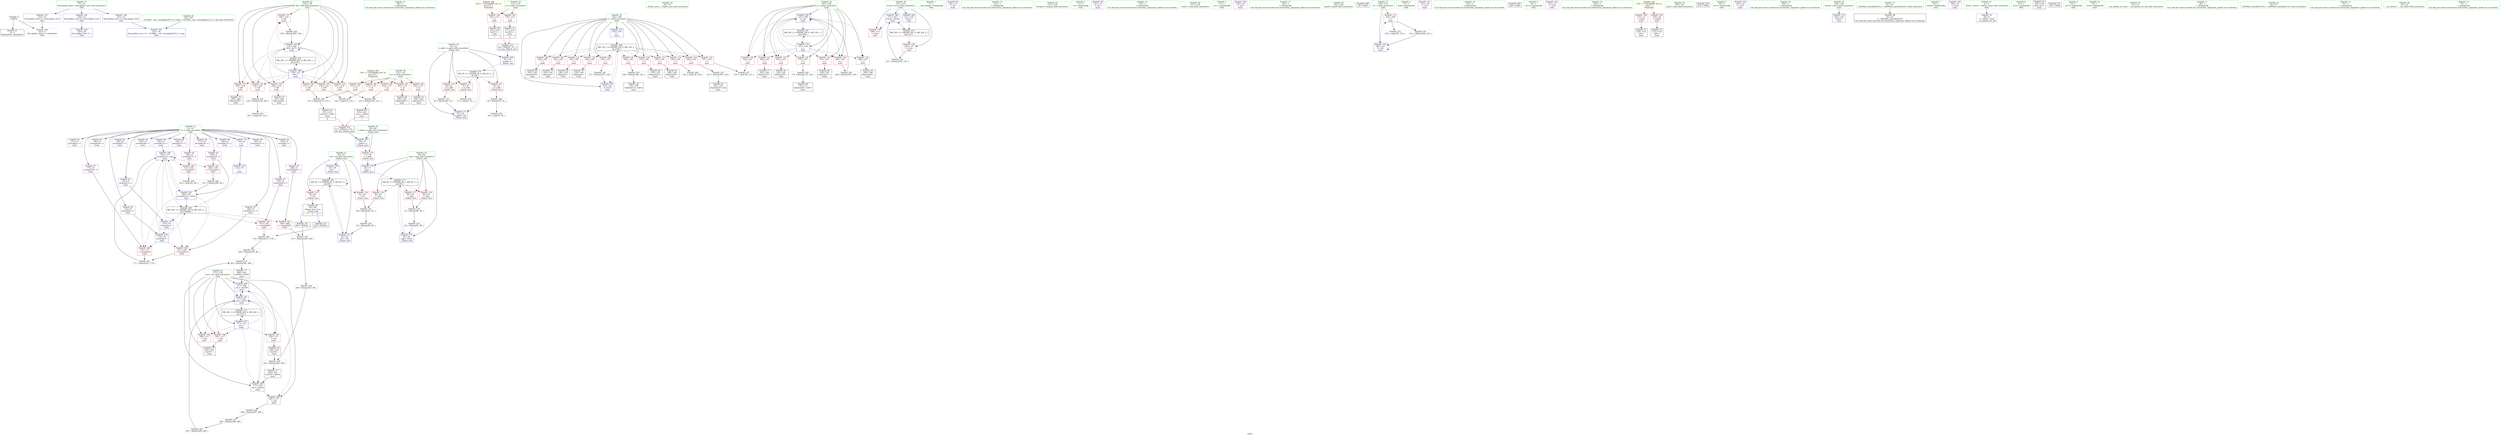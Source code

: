 digraph "SVFG" {
	label="SVFG";

	Node0x55a89f1315a0 [shape=record,color=grey,label="{NodeID: 0\nNullPtr}"];
	Node0x55a89f1315a0 -> Node0x55a89f133330[style=solid];
	Node0x55a89f1315a0 -> Node0x55a89f13b570[style=solid];
	Node0x55a89f13c100 [shape=record,color=blue,label="{NodeID: 180\n183\<--177\narrayidx23\<--add\nmain\n}"];
	Node0x55a89f13c100 -> Node0x55a89f13ae90[style=dashed];
	Node0x55a89f13c100 -> Node0x55a89f13af60[style=dashed];
	Node0x55a89f13c100 -> Node0x55a89f13b030[style=dashed];
	Node0x55a89f13c100 -> Node0x55a89f13b100[style=dashed];
	Node0x55a89f13c100 -> Node0x55a89f13c100[style=dashed];
	Node0x55a89f13c100 -> Node0x55a89f13c1d0[style=dashed];
	Node0x55a89f13c100 -> Node0x55a89f14ea30[style=dashed];
	Node0x55a89f133d10 [shape=record,color=purple,label="{NodeID: 97\n270\<--8\narrayidx60\<--C\nmain\n}"];
	Node0x55a89f133d10 -> Node0x55a89f13b2a0[style=solid];
	Node0x55a89f1317e0 [shape=record,color=green,label="{NodeID: 14\n86\<--1\n\<--dummyObj\nCan only get source location for instruction, argument, global var or function.}"];
	Node0x55a89f151730 [shape=record,color=black,label="{NodeID: 277\nMR_8V_3 = PHI(MR_8V_4, MR_8V_2, )\npts\{66 \}\n}"];
	Node0x55a89f151730 -> Node0x55a89f138c70[style=dashed];
	Node0x55a89f151730 -> Node0x55a89f138d40[style=dashed];
	Node0x55a89f151730 -> Node0x55a89f138e10[style=dashed];
	Node0x55a89f151730 -> Node0x55a89f13ba80[style=dashed];
	Node0x55a89f1338b0 [shape=record,color=red,label="{NodeID: 111\n74\<--61\n\<--n.addr\n_Z5pow_mxx\n}"];
	Node0x55a89f1338b0 -> Node0x55a89f138ad0[style=solid];
	Node0x55a89f1322a0 [shape=record,color=green,label="{NodeID: 28\n54\<--55\n_Z5pow_mxx\<--_Z5pow_mxx_field_insensitive\n}"];
	Node0x55a89f1393c0 [shape=record,color=red,label="{NodeID: 125\n168\<--105\n\<--i\nmain\n}"];
	Node0x55a89f1393c0 -> Node0x55a89f138350[style=solid];
	Node0x55a89f132e60 [shape=record,color=green,label="{NodeID: 42\n119\<--120\ni40\<--i40_field_insensitive\nmain\n}"];
	Node0x55a89f132e60 -> Node0x55a89f13a8e0[style=solid];
	Node0x55a89f132e60 -> Node0x55a89f13a9b0[style=solid];
	Node0x55a89f132e60 -> Node0x55a89f13aa80[style=solid];
	Node0x55a89f132e60 -> Node0x55a89f13ab50[style=solid];
	Node0x55a89f132e60 -> Node0x55a89f13ac20[style=solid];
	Node0x55a89f132e60 -> Node0x55a89f13acf0[style=solid];
	Node0x55a89f132e60 -> Node0x55a89f13adc0[style=solid];
	Node0x55a89f132e60 -> Node0x55a89f13c780[style=solid];
	Node0x55a89f132e60 -> Node0x55a89f136b80[style=solid];
	Node0x55a89f139f20 [shape=record,color=red,label="{NodeID: 139\n298\<--111\n\<--iCase\nmain\n}"];
	Node0x55a89f134b00 [shape=record,color=black,label="{NodeID: 56\n162\<--161\nidxprom10\<--sub\nmain\n}"];
	Node0x55a89f1409f0 [shape=record,color=grey,label="{NodeID: 236\n211 = Binary(210, 136, )\n}"];
	Node0x55a89f1409f0 -> Node0x55a89f13c370[style=solid];
	Node0x55a89f13aa80 [shape=record,color=red,label="{NodeID: 153\n246\<--119\n\<--i40\nmain\n}"];
	Node0x55a89f13aa80 -> Node0x55a89f1353f0[style=solid];
	Node0x55a89f135660 [shape=record,color=black,label="{NodeID: 70\n260\<--259\nconv54\<--\nmain\n}"];
	Node0x55a89f135660 -> Node0x55a89f140cf0[style=solid];
	Node0x55a89f138350 [shape=record,color=grey,label="{NodeID: 250\n169 = Binary(168, 136, )\n}"];
	Node0x55a89f138350 -> Node0x55a89f134ca0[style=solid];
	Node0x55a89f13b670 [shape=record,color=blue,label="{NodeID: 167\n59\<--57\na.addr\<--a\n_Z5pow_mxx\n}"];
	Node0x55a89f13b670 -> Node0x55a89f1337e0[style=dashed];
	Node0x55a89f1361c0 [shape=record,color=purple,label="{NodeID: 84\n163\<--8\narrayidx11\<--C\nmain\n}"];
	Node0x55a89f1299a0 [shape=record,color=green,label="{NodeID: 1\n7\<--1\n__dso_handle\<--dummyObj\nGlob }"];
	Node0x55a89f13c1d0 [shape=record,color=blue,label="{NodeID: 181\n199\<--201\narrayidx32\<--sub33\nmain\n}"];
	Node0x55a89f13c1d0 -> Node0x55a89f13ae90[style=dashed];
	Node0x55a89f13c1d0 -> Node0x55a89f13af60[style=dashed];
	Node0x55a89f13c1d0 -> Node0x55a89f13c100[style=dashed];
	Node0x55a89f13c1d0 -> Node0x55a89f14ea30[style=dashed];
	Node0x55a89f133de0 [shape=record,color=purple,label="{NodeID: 98\n124\<--11\n\<--.str\nmain\n}"];
	Node0x55a89f131870 [shape=record,color=green,label="{NodeID: 15\n122\<--1\n\<--dummyObj\nCan only get source location for instruction, argument, global var or function.}"];
	Node0x55a89f133980 [shape=record,color=red,label="{NodeID: 112\n78\<--61\n\<--n.addr\n_Z5pow_mxx\n}"];
	Node0x55a89f133980 -> Node0x55a89f1415f0[style=solid];
	Node0x55a89f1323a0 [shape=record,color=green,label="{NodeID: 29\n59\<--60\na.addr\<--a.addr_field_insensitive\n_Z5pow_mxx\n}"];
	Node0x55a89f1323a0 -> Node0x55a89f1337e0[style=solid];
	Node0x55a89f1323a0 -> Node0x55a89f13b670[style=solid];
	Node0x55a89f139490 [shape=record,color=red,label="{NodeID: 126\n178\<--105\n\<--i\nmain\n}"];
	Node0x55a89f139490 -> Node0x55a89f134e40[style=solid];
	Node0x55a89f132f30 [shape=record,color=green,label="{NodeID: 43\n127\<--128\nfreopen\<--freopen_field_insensitive\n}"];
	Node0x55a89f139ff0 [shape=record,color=red,label="{NodeID: 140\n254\<--113\n\<--n\nmain\n}"];
	Node0x55a89f139ff0 -> Node0x55a89f135590[style=solid];
	Node0x55a89f134bd0 [shape=record,color=black,label="{NodeID: 57\n165\<--164\nidxprom12\<--\nmain\n}"];
	Node0x55a89f140b70 [shape=record,color=grey,label="{NodeID: 237\n161 = Binary(160, 136, )\n}"];
	Node0x55a89f140b70 -> Node0x55a89f134b00[style=solid];
	Node0x55a89f13ab50 [shape=record,color=red,label="{NodeID: 154\n251\<--119\n\<--i40\nmain\n}"];
	Node0x55a89f13ab50 -> Node0x55a89f138050[style=solid];
	Node0x55a89f135730 [shape=record,color=black,label="{NodeID: 71\n262\<--261\nconv56\<--add55\nmain\n}"];
	Node0x55a89f135730 -> Node0x55a89f13c850[style=solid];
	Node0x55a89f1384d0 [shape=record,color=grey,label="{NodeID: 251\n177 = Binary(167, 176, )\n}"];
	Node0x55a89f1384d0 -> Node0x55a89f13c100[style=solid];
	Node0x55a89f13b740 [shape=record,color=blue,label="{NodeID: 168\n61\<--58\nn.addr\<--n\n_Z5pow_mxx\n}"];
	Node0x55a89f13b740 -> Node0x55a89f150d30[style=dashed];
	Node0x55a89f136290 [shape=record,color=purple,label="{NodeID: 85\n166\<--8\narrayidx13\<--C\nmain\n}"];
	Node0x55a89f136290 -> Node0x55a89f13ae90[style=solid];
	Node0x55a89f1150c0 [shape=record,color=green,label="{NodeID: 2\n11\<--1\n.str\<--dummyObj\nGlob }"];
	Node0x55a89f13c2a0 [shape=record,color=blue,label="{NodeID: 182\n107\<--206\nj\<--inc\nmain\n}"];
	Node0x55a89f13c2a0 -> Node0x55a89f1397d0[style=dashed];
	Node0x55a89f13c2a0 -> Node0x55a89f1398a0[style=dashed];
	Node0x55a89f13c2a0 -> Node0x55a89f139970[style=dashed];
	Node0x55a89f13c2a0 -> Node0x55a89f139a40[style=dashed];
	Node0x55a89f13c2a0 -> Node0x55a89f139b10[style=dashed];
	Node0x55a89f13c2a0 -> Node0x55a89f139be0[style=dashed];
	Node0x55a89f13c2a0 -> Node0x55a89f139cb0[style=dashed];
	Node0x55a89f13c2a0 -> Node0x55a89f13c2a0[style=dashed];
	Node0x55a89f13c2a0 -> Node0x55a89f14e530[style=dashed];
	Node0x55a89f133eb0 [shape=record,color=purple,label="{NodeID: 99\n125\<--13\n\<--.str.1\nmain\n}"];
	Node0x55a89f131900 [shape=record,color=green,label="{NodeID: 16\n136\<--1\n\<--dummyObj\nCan only get source location for instruction, argument, global var or function.}"];
	Node0x55a89f133a50 [shape=record,color=red,label="{NodeID: 113\n94\<--61\n\<--n.addr\n_Z5pow_mxx\n}"];
	Node0x55a89f133a50 -> Node0x55a89f140570[style=solid];
	Node0x55a89f132470 [shape=record,color=green,label="{NodeID: 30\n61\<--62\nn.addr\<--n.addr_field_insensitive\n_Z5pow_mxx\n}"];
	Node0x55a89f132470 -> Node0x55a89f1338b0[style=solid];
	Node0x55a89f132470 -> Node0x55a89f133980[style=solid];
	Node0x55a89f132470 -> Node0x55a89f133a50[style=solid];
	Node0x55a89f132470 -> Node0x55a89f13b740[style=solid];
	Node0x55a89f132470 -> Node0x55a89f13bb50[style=solid];
	Node0x55a89f139560 [shape=record,color=red,label="{NodeID: 127\n185\<--105\n\<--i\nmain\n}"];
	Node0x55a89f139560 -> Node0x55a89f134fe0[style=solid];
	Node0x55a89f133030 [shape=record,color=green,label="{NodeID: 44\n217\<--218\nscanf\<--scanf_field_insensitive\n}"];
	Node0x55a89f13a0c0 [shape=record,color=red,label="{NodeID: 141\n276\<--113\n\<--n\nmain\n}"];
	Node0x55a89f13a0c0 -> Node0x55a89f135a70[style=solid];
	Node0x55a89f134ca0 [shape=record,color=black,label="{NodeID: 58\n170\<--169\nidxprom15\<--sub14\nmain\n}"];
	Node0x55a89f140cf0 [shape=record,color=grey,label="{NodeID: 238\n261 = Binary(260, 258, )\n}"];
	Node0x55a89f140cf0 -> Node0x55a89f135730[style=solid];
	Node0x55a89f13ac20 [shape=record,color=red,label="{NodeID: 155\n268\<--119\n\<--i40\nmain\n}"];
	Node0x55a89f13ac20 -> Node0x55a89f1358d0[style=solid];
	Node0x55a89f135800 [shape=record,color=black,label="{NodeID: 72\n266\<--265\nidxprom57\<--\nmain\n}"];
	Node0x55a89f138650 [shape=record,color=grey,label="{NodeID: 252\n258 = Binary(257, 86, )\n}"];
	Node0x55a89f138650 -> Node0x55a89f140cf0[style=solid];
	Node0x55a89f13b810 [shape=record,color=blue,label="{NodeID: 169\n63\<--70\nret\<--\n_Z5pow_mxx\n}"];
	Node0x55a89f13b810 -> Node0x55a89f151230[style=dashed];
	Node0x55a89f136360 [shape=record,color=purple,label="{NodeID: 86\n171\<--8\narrayidx16\<--C\nmain\n}"];
	Node0x55a89f114f50 [shape=record,color=green,label="{NodeID: 3\n13\<--1\n.str.1\<--dummyObj\nGlob }"];
	Node0x55a89f14e030 [shape=record,color=black,label="{NodeID: 266\nMR_14V_3 = PHI(MR_14V_4, MR_14V_2, )\npts\{106 \}\n}"];
	Node0x55a89f14e030 -> Node0x55a89f138ee0[style=dashed];
	Node0x55a89f14e030 -> Node0x55a89f138fb0[style=dashed];
	Node0x55a89f14e030 -> Node0x55a89f139080[style=dashed];
	Node0x55a89f14e030 -> Node0x55a89f139150[style=dashed];
	Node0x55a89f14e030 -> Node0x55a89f139220[style=dashed];
	Node0x55a89f14e030 -> Node0x55a89f1392f0[style=dashed];
	Node0x55a89f14e030 -> Node0x55a89f1393c0[style=dashed];
	Node0x55a89f14e030 -> Node0x55a89f139490[style=dashed];
	Node0x55a89f14e030 -> Node0x55a89f139560[style=dashed];
	Node0x55a89f14e030 -> Node0x55a89f139630[style=dashed];
	Node0x55a89f14e030 -> Node0x55a89f139700[style=dashed];
	Node0x55a89f14e030 -> Node0x55a89f13c370[style=dashed];
	Node0x55a89f13c370 [shape=record,color=blue,label="{NodeID: 183\n105\<--211\ni\<--inc35\nmain\n}"];
	Node0x55a89f13c370 -> Node0x55a89f14e030[style=dashed];
	Node0x55a89f133f80 [shape=record,color=purple,label="{NodeID: 100\n130\<--16\n\<--.str.2\nmain\n}"];
	Node0x55a89f131990 [shape=record,color=green,label="{NodeID: 17\n140\<--1\n\<--dummyObj\nCan only get source location for instruction, argument, global var or function.}"];
	Node0x55a89f133b20 [shape=record,color=red,label="{NodeID: 114\n82\<--63\n\<--ret\n_Z5pow_mxx\n}"];
	Node0x55a89f133b20 -> Node0x55a89f141170[style=solid];
	Node0x55a89f132540 [shape=record,color=green,label="{NodeID: 31\n63\<--64\nret\<--ret_field_insensitive\n_Z5pow_mxx\n}"];
	Node0x55a89f132540 -> Node0x55a89f133b20[style=solid];
	Node0x55a89f132540 -> Node0x55a89f138ba0[style=solid];
	Node0x55a89f132540 -> Node0x55a89f13b810[style=solid];
	Node0x55a89f132540 -> Node0x55a89f13b9b0[style=solid];
	Node0x55a89f139630 [shape=record,color=red,label="{NodeID: 128\n194\<--105\n\<--i\nmain\n}"];
	Node0x55a89f139630 -> Node0x55a89f135180[style=solid];
	Node0x55a89f133130 [shape=record,color=green,label="{NodeID: 45\n302\<--303\nprintf\<--printf_field_insensitive\n}"];
	Node0x55a89ee59f70 [shape=record,color=black,label="{NodeID: 308\n39 = PHI()\n}"];
	Node0x55a89f13f970 [shape=record,color=grey,label="{NodeID: 225\n279 = Binary(271, 278, )\n}"];
	Node0x55a89f13f970 -> Node0x55a89f13faf0[style=solid];
	Node0x55a89f13a190 [shape=record,color=red,label="{NodeID: 142\n235\<--115\n\<--m\nmain\n}"];
	Node0x55a89f13a190 -> Node0x55a89f138950[style=solid];
	Node0x55a89f134d70 [shape=record,color=black,label="{NodeID: 59\n174\<--173\nidxprom18\<--sub17\nmain\n}"];
	Node0x55a89f140e70 [shape=record,color=grey,label="{NodeID: 239\n91 = Binary(89, 90, )\n}"];
	Node0x55a89f140e70 -> Node0x55a89f1403f0[style=solid];
	Node0x55a89f13acf0 [shape=record,color=red,label="{NodeID: 156\n273\<--119\n\<--i40\nmain\n}"];
	Node0x55a89f13acf0 -> Node0x55a89f1400f0[style=solid];
	Node0x55a89f1358d0 [shape=record,color=black,label="{NodeID: 73\n269\<--268\nidxprom59\<--\nmain\n}"];
	Node0x55a89f1387d0 [shape=record,color=grey,label="{NodeID: 253\n224 = cmp(220, 122, )\n}"];
	Node0x55a89f13b8e0 [shape=record,color=blue,label="{NodeID: 170\n65\<--71\ntmp\<--\n_Z5pow_mxx\n}"];
	Node0x55a89f13b8e0 -> Node0x55a89f151730[style=dashed];
	Node0x55a89f136430 [shape=record,color=purple,label="{NodeID: 87\n175\<--8\narrayidx19\<--C\nmain\n}"];
	Node0x55a89f136430 -> Node0x55a89f13af60[style=solid];
	Node0x55a89f1152f0 [shape=record,color=green,label="{NodeID: 4\n15\<--1\nstdin\<--dummyObj\nGlob }"];
	Node0x55a89f14e530 [shape=record,color=black,label="{NodeID: 267\nMR_16V_2 = PHI(MR_16V_4, MR_16V_1, )\npts\{108 \}\n}"];
	Node0x55a89f14e530 -> Node0x55a89f13c030[style=dashed];
	Node0x55a89f13c440 [shape=record,color=blue,label="{NodeID: 184\n111\<--122\niCase\<--\nmain\n}"];
	Node0x55a89f13c440 -> Node0x55a89f14fe30[style=dashed];
	Node0x55a89f134050 [shape=record,color=purple,label="{NodeID: 101\n131\<--18\n\<--.str.3\nmain\n}"];
	Node0x55a89f131a20 [shape=record,color=green,label="{NodeID: 18\n222\<--1\n\<--dummyObj\nCan only get source location for instruction, argument, global var or function.}"];
	Node0x55a89f138ba0 [shape=record,color=red,label="{NodeID: 115\n98\<--63\n\<--ret\n_Z5pow_mxx\n}"];
	Node0x55a89f138ba0 -> Node0x55a89f134550[style=solid];
	Node0x55a89f132610 [shape=record,color=green,label="{NodeID: 32\n65\<--66\ntmp\<--tmp_field_insensitive\n_Z5pow_mxx\n}"];
	Node0x55a89f132610 -> Node0x55a89f138c70[style=solid];
	Node0x55a89f132610 -> Node0x55a89f138d40[style=solid];
	Node0x55a89f132610 -> Node0x55a89f138e10[style=solid];
	Node0x55a89f132610 -> Node0x55a89f13b8e0[style=solid];
	Node0x55a89f132610 -> Node0x55a89f13ba80[style=solid];
	Node0x55a89f139700 [shape=record,color=red,label="{NodeID: 129\n210\<--105\n\<--i\nmain\n}"];
	Node0x55a89f139700 -> Node0x55a89f1409f0[style=solid];
	Node0x55a89f133230 [shape=record,color=green,label="{NodeID: 46\n29\<--316\n_GLOBAL__sub_I_kuangbin2013_0_1.cpp\<--_GLOBAL__sub_I_kuangbin2013_0_1.cpp_field_insensitive\n}"];
	Node0x55a89f133230 -> Node0x55a89f13b470[style=solid];
	Node0x55a89f15edf0 [shape=record,color=black,label="{NodeID: 309\n230 = PHI()\n}"];
	Node0x55a89f13faf0 [shape=record,color=grey,label="{NodeID: 226\n280 = Binary(279, 86, )\n}"];
	Node0x55a89f13faf0 -> Node0x55a89f13fc70[style=solid];
	Node0x55a89f13a260 [shape=record,color=red,label="{NodeID: 143\n243\<--115\n\<--m\nmain\n}"];
	Node0x55a89f13a260 -> Node0x55a89f135320[style=solid];
	Node0x55a89f134e40 [shape=record,color=black,label="{NodeID: 60\n179\<--178\nidxprom20\<--\nmain\n}"];
	Node0x55a89f140ff0 [shape=record,color=grey,label="{NodeID: 240\n291 = Binary(290, 289, )\n}"];
	Node0x55a89f140ff0 -> Node0x55a89f13c9f0[style=solid];
	Node0x55a89f13adc0 [shape=record,color=red,label="{NodeID: 157\n294\<--119\n\<--i40\nmain\n}"];
	Node0x55a89f13adc0 -> Node0x55a89f1412f0[style=solid];
	Node0x55a89f1359a0 [shape=record,color=black,label="{NodeID: 74\n275\<--274\nconv62\<--sub61\nmain\n|{<s0>8}}"];
	Node0x55a89f1359a0:s0 -> Node0x55a89f15fa30[style=solid,color=red];
	Node0x55a89f138950 [shape=record,color=grey,label="{NodeID: 254\n236 = cmp(234, 235, )\n}"];
	Node0x55a89f13b9b0 [shape=record,color=blue,label="{NodeID: 171\n63\<--85\nret\<--rem\n_Z5pow_mxx\n}"];
	Node0x55a89f13b9b0 -> Node0x55a89f151230[style=dashed];
	Node0x55a89f136500 [shape=record,color=purple,label="{NodeID: 88\n180\<--8\narrayidx21\<--C\nmain\n}"];
	Node0x55a89f129c60 [shape=record,color=green,label="{NodeID: 5\n16\<--1\n.str.2\<--dummyObj\nGlob }"];
	Node0x55a89f14ea30 [shape=record,color=black,label="{NodeID: 268\nMR_30V_3 = PHI(MR_30V_6, MR_30V_2, )\npts\{100000 \}\n}"];
	Node0x55a89f14ea30 -> Node0x55a89f13b1d0[style=dashed];
	Node0x55a89f14ea30 -> Node0x55a89f13b2a0[style=dashed];
	Node0x55a89f14ea30 -> Node0x55a89f13be90[style=dashed];
	Node0x55a89f13c510 [shape=record,color=blue,label="{NodeID: 185\n109\<--221\nT\<--dec\nmain\n}"];
	Node0x55a89f13c510 -> Node0x55a89f139d80[style=dashed];
	Node0x55a89f13c510 -> Node0x55a89f13c510[style=dashed];
	Node0x55a89f134120 [shape=record,color=purple,label="{NodeID: 102\n215\<--21\n\<--.str.4\nmain\n}"];
	Node0x55a89f131af0 [shape=record,color=green,label="{NodeID: 19\n240\<--1\n\<--dummyObj\nCan only get source location for instruction, argument, global var or function.}"];
	Node0x55a89f1529f0 [shape=record,color=yellow,style=double,label="{NodeID: 282\n10V_1 = ENCHI(MR_10V_0)\npts\{1 \}\nFun[main]}"];
	Node0x55a89f1529f0 -> Node0x55a89f133640[style=dashed];
	Node0x55a89f1529f0 -> Node0x55a89f133710[style=dashed];
	Node0x55a89f138c70 [shape=record,color=red,label="{NodeID: 116\n83\<--65\n\<--tmp\n_Z5pow_mxx\n}"];
	Node0x55a89f138c70 -> Node0x55a89f141170[style=solid];
	Node0x55a89f1326e0 [shape=record,color=green,label="{NodeID: 33\n100\<--101\nmain\<--main_field_insensitive\n}"];
	Node0x55a89f1397d0 [shape=record,color=red,label="{NodeID: 130\n156\<--107\n\<--j\nmain\n}"];
	Node0x55a89f1397d0 -> Node0x55a89f143980[style=solid];
	Node0x55a89f133330 [shape=record,color=black,label="{NodeID: 47\n2\<--3\ndummyVal\<--dummyVal\n}"];
	Node0x55a89f15f570 [shape=record,color=black,label="{NodeID: 310\n216 = PHI()\n}"];
	Node0x55a89f13fc70 [shape=record,color=grey,label="{NodeID: 227\n283 = Binary(282, 280, )\n}"];
	Node0x55a89f13fc70 -> Node0x55a89f135c10[style=solid];
	Node0x55a89f13a330 [shape=record,color=red,label="{NodeID: 144\n250\<--115\n\<--m\nmain\n}"];
	Node0x55a89f13a330 -> Node0x55a89f138050[style=solid];
	Node0x55a89f134f10 [shape=record,color=black,label="{NodeID: 61\n182\<--181\nidxprom22\<--\nmain\n}"];
	Node0x55a89f141170 [shape=record,color=grey,label="{NodeID: 241\n84 = Binary(82, 83, )\n}"];
	Node0x55a89f141170 -> Node0x55a89f141470[style=solid];
	Node0x55a89f13ae90 [shape=record,color=red,label="{NodeID: 158\n167\<--166\n\<--arrayidx13\nmain\n}"];
	Node0x55a89f13ae90 -> Node0x55a89f1384d0[style=solid];
	Node0x55a89f135a70 [shape=record,color=black,label="{NodeID: 75\n277\<--276\nconv63\<--\nmain\n|{<s0>8}}"];
	Node0x55a89f135a70:s0 -> Node0x55a89f15fc70[style=solid,color=red];
	Node0x55a89f138ad0 [shape=record,color=grey,label="{NodeID: 255\n75 = cmp(74, 76, )\n}"];
	Node0x55a89f13ba80 [shape=record,color=blue,label="{NodeID: 172\n65\<--92\ntmp\<--rem3\n_Z5pow_mxx\n}"];
	Node0x55a89f13ba80 -> Node0x55a89f151730[style=dashed];
	Node0x55a89f1365d0 [shape=record,color=purple,label="{NodeID: 89\n183\<--8\narrayidx23\<--C\nmain\n}"];
	Node0x55a89f1365d0 -> Node0x55a89f13c100[style=solid];
	Node0x55a89f129cf0 [shape=record,color=green,label="{NodeID: 6\n18\<--1\n.str.3\<--dummyObj\nGlob }"];
	Node0x55a89f13c5e0 [shape=record,color=blue,label="{NodeID: 186\n111\<--227\niCase\<--inc38\nmain\n}"];
	Node0x55a89f13c5e0 -> Node0x55a89f139f20[style=dashed];
	Node0x55a89f13c5e0 -> Node0x55a89f14fe30[style=dashed];
	Node0x55a89f1341f0 [shape=record,color=purple,label="{NodeID: 103\n229\<--23\n\<--.str.5\nmain\n}"];
	Node0x55a89f131bc0 [shape=record,color=green,label="{NodeID: 20\n289\<--1\n\<--dummyObj\nCan only get source location for instruction, argument, global var or function.}"];
	Node0x55a89f138d40 [shape=record,color=red,label="{NodeID: 117\n89\<--65\n\<--tmp\n_Z5pow_mxx\n}"];
	Node0x55a89f138d40 -> Node0x55a89f140e70[style=solid];
	Node0x55a89f1327e0 [shape=record,color=green,label="{NodeID: 34\n103\<--104\nretval\<--retval_field_insensitive\nmain\n}"];
	Node0x55a89f1327e0 -> Node0x55a89f13bc20[style=solid];
	Node0x55a89f1398a0 [shape=record,color=red,label="{NodeID: 131\n164\<--107\n\<--j\nmain\n}"];
	Node0x55a89f1398a0 -> Node0x55a89f134bd0[style=solid];
	Node0x55a89f134450 [shape=record,color=black,label="{NodeID: 48\n40\<--41\n\<--_ZNSt8ios_base4InitD1Ev\nCan only get source location for instruction, argument, global var or function.}"];
	Node0x55a89f15f670 [shape=record,color=black,label="{NodeID: 311\n256 = PHI(56, )\n}"];
	Node0x55a89f15f670 -> Node0x55a89f140870[style=solid];
	Node0x55a89f13fdf0 [shape=record,color=grey,label="{NodeID: 228\n288 = Binary(287, 289, )\n}"];
	Node0x55a89f13fdf0 -> Node0x55a89f140270[style=solid];
	Node0x55a89f13a400 [shape=record,color=red,label="{NodeID: 145\n265\<--115\n\<--m\nmain\n}"];
	Node0x55a89f13a400 -> Node0x55a89f135800[style=solid];
	Node0x55a89f134fe0 [shape=record,color=black,label="{NodeID: 62\n186\<--185\nidxprom24\<--\nmain\n}"];
	Node0x55a89f1412f0 [shape=record,color=grey,label="{NodeID: 242\n295 = Binary(294, 136, )\n}"];
	Node0x55a89f1412f0 -> Node0x55a89f136b80[style=solid];
	Node0x55a89f13af60 [shape=record,color=red,label="{NodeID: 159\n176\<--175\n\<--arrayidx19\nmain\n}"];
	Node0x55a89f13af60 -> Node0x55a89f1384d0[style=solid];
	Node0x55a89f135b40 [shape=record,color=black,label="{NodeID: 76\n282\<--281\nconv67\<--\nmain\n}"];
	Node0x55a89f135b40 -> Node0x55a89f13fc70[style=solid];
	Node0x55a89f143800 [shape=record,color=grey,label="{NodeID: 256\n241 = cmp(239, 122, )\n}"];
	Node0x55a89f13bb50 [shape=record,color=blue,label="{NodeID: 173\n61\<--95\nn.addr\<--shr\n_Z5pow_mxx\n}"];
	Node0x55a89f13bb50 -> Node0x55a89f150d30[style=dashed];
	Node0x55a89f1366a0 [shape=record,color=purple,label="{NodeID: 90\n187\<--8\narrayidx25\<--C\nmain\n}"];
	Node0x55a89f128d50 [shape=record,color=green,label="{NodeID: 7\n20\<--1\nstdout\<--dummyObj\nGlob }"];
	Node0x55a89f13c6b0 [shape=record,color=blue,label="{NodeID: 187\n117\<--122\nans\<--\nmain\n}"];
	Node0x55a89f13c6b0 -> Node0x55a89f13a5a0[style=dashed];
	Node0x55a89f13c6b0 -> Node0x55a89f13a670[style=dashed];
	Node0x55a89f13c6b0 -> Node0x55a89f13a810[style=dashed];
	Node0x55a89f13c6b0 -> Node0x55a89f13c850[style=dashed];
	Node0x55a89f13c6b0 -> Node0x55a89f13c920[style=dashed];
	Node0x55a89f13c6b0 -> Node0x55a89f150330[style=dashed];
	Node0x55a89f1342c0 [shape=record,color=purple,label="{NodeID: 104\n300\<--25\n\<--.str.6\nmain\n}"];
	Node0x55a89f131c90 [shape=record,color=green,label="{NodeID: 21\n4\<--6\n_ZStL8__ioinit\<--_ZStL8__ioinit_field_insensitive\nGlob }"];
	Node0x55a89f131c90 -> Node0x55a89f135ce0[style=solid];
	Node0x55a89f138e10 [shape=record,color=red,label="{NodeID: 118\n90\<--65\n\<--tmp\n_Z5pow_mxx\n}"];
	Node0x55a89f138e10 -> Node0x55a89f140e70[style=solid];
	Node0x55a89f1328b0 [shape=record,color=green,label="{NodeID: 35\n105\<--106\ni\<--i_field_insensitive\nmain\n}"];
	Node0x55a89f1328b0 -> Node0x55a89f138ee0[style=solid];
	Node0x55a89f1328b0 -> Node0x55a89f138fb0[style=solid];
	Node0x55a89f1328b0 -> Node0x55a89f139080[style=solid];
	Node0x55a89f1328b0 -> Node0x55a89f139150[style=solid];
	Node0x55a89f1328b0 -> Node0x55a89f139220[style=solid];
	Node0x55a89f1328b0 -> Node0x55a89f1392f0[style=solid];
	Node0x55a89f1328b0 -> Node0x55a89f1393c0[style=solid];
	Node0x55a89f1328b0 -> Node0x55a89f139490[style=solid];
	Node0x55a89f1328b0 -> Node0x55a89f139560[style=solid];
	Node0x55a89f1328b0 -> Node0x55a89f139630[style=solid];
	Node0x55a89f1328b0 -> Node0x55a89f139700[style=solid];
	Node0x55a89f1328b0 -> Node0x55a89f13bdc0[style=solid];
	Node0x55a89f1328b0 -> Node0x55a89f13c370[style=solid];
	Node0x55a89f139970 [shape=record,color=red,label="{NodeID: 132\n172\<--107\n\<--j\nmain\n}"];
	Node0x55a89f139970 -> Node0x55a89f1381d0[style=solid];
	Node0x55a89f134550 [shape=record,color=black,label="{NodeID: 49\n56\<--98\n_Z5pow_mxx_ret\<--\n_Z5pow_mxx\n|{<s0>7|<s1>8}}"];
	Node0x55a89f134550:s0 -> Node0x55a89f15f670[style=solid,color=blue];
	Node0x55a89f134550:s1 -> Node0x55a89f15f860[style=solid,color=blue];
	Node0x55a89f15f860 [shape=record,color=black,label="{NodeID: 312\n278 = PHI(56, )\n}"];
	Node0x55a89f15f860 -> Node0x55a89f13f970[style=solid];
	Node0x55a89f13ff70 [shape=record,color=grey,label="{NodeID: 229\n227 = Binary(226, 136, )\n}"];
	Node0x55a89f13ff70 -> Node0x55a89f13c5e0[style=solid];
	Node0x55a89f13a4d0 [shape=record,color=red,label="{NodeID: 146\n272\<--115\n\<--m\nmain\n}"];
	Node0x55a89f13a4d0 -> Node0x55a89f1400f0[style=solid];
	Node0x55a89f1350b0 [shape=record,color=black,label="{NodeID: 63\n189\<--188\nidxprom26\<--\nmain\n}"];
	Node0x55a89f141470 [shape=record,color=grey,label="{NodeID: 243\n85 = Binary(84, 86, )\n}"];
	Node0x55a89f141470 -> Node0x55a89f13b9b0[style=solid];
	Node0x55a89f13b030 [shape=record,color=red,label="{NodeID: 160\n191\<--190\n\<--arrayidx27\nmain\n}"];
	Node0x55a89f13b030 -> Node0x55a89f143b00[style=solid];
	Node0x55a89f135c10 [shape=record,color=black,label="{NodeID: 77\n284\<--283\nconv69\<--sub68\nmain\n}"];
	Node0x55a89f135c10 -> Node0x55a89f13c920[style=solid];
	Node0x55a89f143980 [shape=record,color=grey,label="{NodeID: 257\n158 = cmp(156, 157, )\n}"];
	Node0x55a89f13bc20 [shape=record,color=blue,label="{NodeID: 174\n103\<--122\nretval\<--\nmain\n}"];
	Node0x55a89f136770 [shape=record,color=purple,label="{NodeID: 91\n190\<--8\narrayidx27\<--C\nmain\n}"];
	Node0x55a89f136770 -> Node0x55a89f13b030[style=solid];
	Node0x55a89f128de0 [shape=record,color=green,label="{NodeID: 8\n21\<--1\n.str.4\<--dummyObj\nGlob }"];
	Node0x55a89f13c780 [shape=record,color=blue,label="{NodeID: 188\n119\<--122\ni40\<--\nmain\n}"];
	Node0x55a89f13c780 -> Node0x55a89f13a8e0[style=dashed];
	Node0x55a89f13c780 -> Node0x55a89f13a9b0[style=dashed];
	Node0x55a89f13c780 -> Node0x55a89f13aa80[style=dashed];
	Node0x55a89f13c780 -> Node0x55a89f13ab50[style=dashed];
	Node0x55a89f13c780 -> Node0x55a89f13ac20[style=dashed];
	Node0x55a89f13c780 -> Node0x55a89f13acf0[style=dashed];
	Node0x55a89f13c780 -> Node0x55a89f13adc0[style=dashed];
	Node0x55a89f13c780 -> Node0x55a89f136b80[style=dashed];
	Node0x55a89f13c780 -> Node0x55a89f150830[style=dashed];
	Node0x55a89f134390 [shape=record,color=purple,label="{NodeID: 105\n320\<--27\nllvm.global_ctors_0\<--llvm.global_ctors\nGlob }"];
	Node0x55a89f134390 -> Node0x55a89f13b370[style=solid];
	Node0x55a89f131d60 [shape=record,color=green,label="{NodeID: 22\n8\<--10\nC\<--C_field_insensitive\nGlob }"];
	Node0x55a89f131d60 -> Node0x55a89f135db0[style=solid];
	Node0x55a89f131d60 -> Node0x55a89f135e80[style=solid];
	Node0x55a89f131d60 -> Node0x55a89f135f50[style=solid];
	Node0x55a89f131d60 -> Node0x55a89f136020[style=solid];
	Node0x55a89f131d60 -> Node0x55a89f1360f0[style=solid];
	Node0x55a89f131d60 -> Node0x55a89f1361c0[style=solid];
	Node0x55a89f131d60 -> Node0x55a89f136290[style=solid];
	Node0x55a89f131d60 -> Node0x55a89f136360[style=solid];
	Node0x55a89f131d60 -> Node0x55a89f136430[style=solid];
	Node0x55a89f131d60 -> Node0x55a89f136500[style=solid];
	Node0x55a89f131d60 -> Node0x55a89f1365d0[style=solid];
	Node0x55a89f131d60 -> Node0x55a89f1366a0[style=solid];
	Node0x55a89f131d60 -> Node0x55a89f136770[style=solid];
	Node0x55a89f131d60 -> Node0x55a89f136840[style=solid];
	Node0x55a89f131d60 -> Node0x55a89f136910[style=solid];
	Node0x55a89f131d60 -> Node0x55a89f1369e0[style=solid];
	Node0x55a89f131d60 -> Node0x55a89f136ab0[style=solid];
	Node0x55a89f131d60 -> Node0x55a89f133c40[style=solid];
	Node0x55a89f131d60 -> Node0x55a89f133d10[style=solid];
	Node0x55a89f138ee0 [shape=record,color=red,label="{NodeID: 119\n138\<--105\n\<--i\nmain\n}"];
	Node0x55a89f138ee0 -> Node0x55a89f143e00[style=solid];
	Node0x55a89f132980 [shape=record,color=green,label="{NodeID: 36\n107\<--108\nj\<--j_field_insensitive\nmain\n}"];
	Node0x55a89f132980 -> Node0x55a89f1397d0[style=solid];
	Node0x55a89f132980 -> Node0x55a89f1398a0[style=solid];
	Node0x55a89f132980 -> Node0x55a89f139970[style=solid];
	Node0x55a89f132980 -> Node0x55a89f139a40[style=solid];
	Node0x55a89f132980 -> Node0x55a89f139b10[style=solid];
	Node0x55a89f132980 -> Node0x55a89f139be0[style=solid];
	Node0x55a89f132980 -> Node0x55a89f139cb0[style=solid];
	Node0x55a89f132980 -> Node0x55a89f13c030[style=solid];
	Node0x55a89f132980 -> Node0x55a89f13c2a0[style=solid];
	Node0x55a89f139a40 [shape=record,color=red,label="{NodeID: 133\n181\<--107\n\<--j\nmain\n}"];
	Node0x55a89f139a40 -> Node0x55a89f134f10[style=solid];
	Node0x55a89f134620 [shape=record,color=black,label="{NodeID: 50\n102\<--122\nmain_ret\<--\nmain\n}"];
	Node0x55a89f15f960 [shape=record,color=black,label="{NodeID: 313\n301 = PHI()\n}"];
	Node0x55a89f1400f0 [shape=record,color=grey,label="{NodeID: 230\n274 = Binary(272, 273, )\n}"];
	Node0x55a89f1400f0 -> Node0x55a89f1359a0[style=solid];
	Node0x55a89f13a5a0 [shape=record,color=red,label="{NodeID: 147\n259\<--117\n\<--ans\nmain\n}"];
	Node0x55a89f13a5a0 -> Node0x55a89f135660[style=solid];
	Node0x55a89f135180 [shape=record,color=black,label="{NodeID: 64\n195\<--194\nidxprom29\<--\nmain\n}"];
	Node0x55a89f1415f0 [shape=record,color=grey,label="{NodeID: 244\n79 = Binary(78, 70, )\n}"];
	Node0x55a89f1415f0 -> Node0x55a89f143c80[style=solid];
	Node0x55a89f13b100 [shape=record,color=red,label="{NodeID: 161\n200\<--199\n\<--arrayidx32\nmain\n}"];
	Node0x55a89f13b100 -> Node0x55a89f137d50[style=solid];
	Node0x55a89f135ce0 [shape=record,color=purple,label="{NodeID: 78\n38\<--4\n\<--_ZStL8__ioinit\n__cxx_global_var_init\n}"];
	Node0x55a89f143b00 [shape=record,color=grey,label="{NodeID: 258\n192 = cmp(191, 86, )\n}"];
	Node0x55a89f13bcf0 [shape=record,color=blue,label="{NodeID: 175\n133\<--70\n\<--\nmain\n}"];
	Node0x55a89f13bcf0 -> Node0x55a89f14ea30[style=dashed];
	Node0x55a89f136840 [shape=record,color=purple,label="{NodeID: 92\n196\<--8\narrayidx30\<--C\nmain\n}"];
	Node0x55a89f129ac0 [shape=record,color=green,label="{NodeID: 9\n23\<--1\n.str.5\<--dummyObj\nGlob }"];
	Node0x55a89f14fe30 [shape=record,color=black,label="{NodeID: 272\nMR_20V_3 = PHI(MR_20V_4, MR_20V_2, )\npts\{112 \}\n}"];
	Node0x55a89f14fe30 -> Node0x55a89f139e50[style=dashed];
	Node0x55a89f14fe30 -> Node0x55a89f13c5e0[style=dashed];
	Node0x55a89f13c850 [shape=record,color=blue,label="{NodeID: 189\n117\<--262\nans\<--conv56\nmain\n}"];
	Node0x55a89f13c850 -> Node0x55a89f13a740[style=dashed];
	Node0x55a89f13c850 -> Node0x55a89f13c9f0[style=dashed];
	Node0x55a89f133440 [shape=record,color=purple,label="{NodeID: 106\n321\<--27\nllvm.global_ctors_1\<--llvm.global_ctors\nGlob }"];
	Node0x55a89f133440 -> Node0x55a89f13b470[style=solid];
	Node0x55a89f131e30 [shape=record,color=green,label="{NodeID: 23\n27\<--31\nllvm.global_ctors\<--llvm.global_ctors_field_insensitive\nGlob }"];
	Node0x55a89f131e30 -> Node0x55a89f134390[style=solid];
	Node0x55a89f131e30 -> Node0x55a89f133440[style=solid];
	Node0x55a89f131e30 -> Node0x55a89f133540[style=solid];
	Node0x55a89f138fb0 [shape=record,color=red,label="{NodeID: 120\n142\<--105\n\<--i\nmain\n}"];
	Node0x55a89f138fb0 -> Node0x55a89f134890[style=solid];
	Node0x55a89f132a50 [shape=record,color=green,label="{NodeID: 37\n109\<--110\nT\<--T_field_insensitive\nmain\n}"];
	Node0x55a89f132a50 -> Node0x55a89f139d80[style=solid];
	Node0x55a89f132a50 -> Node0x55a89f13c510[style=solid];
	Node0x55a89f139b10 [shape=record,color=red,label="{NodeID: 134\n188\<--107\n\<--j\nmain\n}"];
	Node0x55a89f139b10 -> Node0x55a89f1350b0[style=solid];
	Node0x55a89f1346f0 [shape=record,color=black,label="{NodeID: 51\n126\<--123\ncall\<--\nmain\n}"];
	Node0x55a89f15fa30 [shape=record,color=black,label="{NodeID: 314\n57 = PHI(253, 275, )\n0th arg _Z5pow_mxx }"];
	Node0x55a89f15fa30 -> Node0x55a89f13b670[style=solid];
	Node0x55a89f140270 [shape=record,color=grey,label="{NodeID: 231\n290 = Binary(288, 289, )\n}"];
	Node0x55a89f140270 -> Node0x55a89f140ff0[style=solid];
	Node0x55a89f13a670 [shape=record,color=red,label="{NodeID: 148\n281\<--117\n\<--ans\nmain\n}"];
	Node0x55a89f13a670 -> Node0x55a89f135b40[style=solid];
	Node0x55a89f135250 [shape=record,color=black,label="{NodeID: 65\n198\<--197\nidxprom31\<--\nmain\n}"];
	Node0x55a89f137bd0 [shape=record,color=grey,label="{NodeID: 245\n206 = Binary(205, 136, )\n}"];
	Node0x55a89f137bd0 -> Node0x55a89f13c2a0[style=solid];
	Node0x55a89f13b1d0 [shape=record,color=red,label="{NodeID: 162\n249\<--248\n\<--arrayidx49\nmain\n}"];
	Node0x55a89f13b1d0 -> Node0x55a89f140870[style=solid];
	Node0x55a89f135db0 [shape=record,color=purple,label="{NodeID: 79\n133\<--8\n\<--C\nmain\n}"];
	Node0x55a89f135db0 -> Node0x55a89f13bcf0[style=solid];
	Node0x55a89f143c80 [shape=record,color=grey,label="{NodeID: 259\n80 = cmp(79, 76, )\n}"];
	Node0x55a89f13bdc0 [shape=record,color=blue,label="{NodeID: 176\n105\<--136\ni\<--\nmain\n}"];
	Node0x55a89f13bdc0 -> Node0x55a89f14e030[style=dashed];
	Node0x55a89f136910 [shape=record,color=purple,label="{NodeID: 93\n199\<--8\narrayidx32\<--C\nmain\n}"];
	Node0x55a89f136910 -> Node0x55a89f13b100[style=solid];
	Node0x55a89f136910 -> Node0x55a89f13c1d0[style=solid];
	Node0x55a89f129b50 [shape=record,color=green,label="{NodeID: 10\n25\<--1\n.str.6\<--dummyObj\nGlob }"];
	Node0x55a89f150330 [shape=record,color=black,label="{NodeID: 273\nMR_26V_2 = PHI(MR_26V_4, MR_26V_1, )\npts\{118 \}\n}"];
	Node0x55a89f150330 -> Node0x55a89f13c6b0[style=dashed];
	Node0x55a89f13c920 [shape=record,color=blue,label="{NodeID: 190\n117\<--284\nans\<--conv69\nmain\n}"];
	Node0x55a89f13c920 -> Node0x55a89f13a740[style=dashed];
	Node0x55a89f13c920 -> Node0x55a89f13c9f0[style=dashed];
	Node0x55a89f133540 [shape=record,color=purple,label="{NodeID: 107\n322\<--27\nllvm.global_ctors_2\<--llvm.global_ctors\nGlob }"];
	Node0x55a89f133540 -> Node0x55a89f13b570[style=solid];
	Node0x55a89f131f00 [shape=record,color=green,label="{NodeID: 24\n32\<--33\n__cxx_global_var_init\<--__cxx_global_var_init_field_insensitive\n}"];
	Node0x55a89f139080 [shape=record,color=red,label="{NodeID: 121\n145\<--105\n\<--i\nmain\n}"];
	Node0x55a89f139080 -> Node0x55a89f134960[style=solid];
	Node0x55a89f132b20 [shape=record,color=green,label="{NodeID: 38\n111\<--112\niCase\<--iCase_field_insensitive\nmain\n}"];
	Node0x55a89f132b20 -> Node0x55a89f139e50[style=solid];
	Node0x55a89f132b20 -> Node0x55a89f139f20[style=solid];
	Node0x55a89f132b20 -> Node0x55a89f13c440[style=solid];
	Node0x55a89f132b20 -> Node0x55a89f13c5e0[style=solid];
	Node0x55a89f139be0 [shape=record,color=red,label="{NodeID: 135\n197\<--107\n\<--j\nmain\n}"];
	Node0x55a89f139be0 -> Node0x55a89f135250[style=solid];
	Node0x55a89f1347c0 [shape=record,color=black,label="{NodeID: 52\n132\<--129\ncall1\<--\nmain\n}"];
	Node0x55a89f15fc70 [shape=record,color=black,label="{NodeID: 315\n58 = PHI(255, 277, )\n1st arg _Z5pow_mxx }"];
	Node0x55a89f15fc70 -> Node0x55a89f13b740[style=solid];
	Node0x55a89f1403f0 [shape=record,color=grey,label="{NodeID: 232\n92 = Binary(91, 86, )\n}"];
	Node0x55a89f1403f0 -> Node0x55a89f13ba80[style=solid];
	Node0x55a89f13a740 [shape=record,color=red,label="{NodeID: 149\n287\<--117\n\<--ans\nmain\n}"];
	Node0x55a89f13a740 -> Node0x55a89f13fdf0[style=solid];
	Node0x55a89f135320 [shape=record,color=black,label="{NodeID: 66\n244\<--243\nidxprom46\<--\nmain\n}"];
	Node0x55a89f137d50 [shape=record,color=grey,label="{NodeID: 246\n201 = Binary(200, 86, )\n}"];
	Node0x55a89f137d50 -> Node0x55a89f13c1d0[style=solid];
	Node0x55a89f13b2a0 [shape=record,color=red,label="{NodeID: 163\n271\<--270\n\<--arrayidx60\nmain\n}"];
	Node0x55a89f13b2a0 -> Node0x55a89f13f970[style=solid];
	Node0x55a89f135e80 [shape=record,color=purple,label="{NodeID: 80\n144\<--8\narrayidx\<--C\nmain\n}"];
	Node0x55a89f143e00 [shape=record,color=grey,label="{NodeID: 260\n139 = cmp(138, 140, )\n}"];
	Node0x55a89f13be90 [shape=record,color=blue,label="{NodeID: 177\n147\<--70\narrayidx3\<--\nmain\n}"];
	Node0x55a89f13be90 -> Node0x55a89f13bf60[style=dashed];
	Node0x55a89f1369e0 [shape=record,color=purple,label="{NodeID: 94\n245\<--8\narrayidx47\<--C\nmain\n}"];
	Node0x55a89f131630 [shape=record,color=green,label="{NodeID: 11\n28\<--1\n\<--dummyObj\nCan only get source location for instruction, argument, global var or function.}"];
	Node0x55a89f150830 [shape=record,color=black,label="{NodeID: 274\nMR_28V_2 = PHI(MR_28V_4, MR_28V_1, )\npts\{120 \}\n}"];
	Node0x55a89f150830 -> Node0x55a89f13c780[style=dashed];
	Node0x55a89f13c9f0 [shape=record,color=blue,label="{NodeID: 191\n117\<--291\nans\<--rem73\nmain\n}"];
	Node0x55a89f13c9f0 -> Node0x55a89f13a5a0[style=dashed];
	Node0x55a89f13c9f0 -> Node0x55a89f13a670[style=dashed];
	Node0x55a89f13c9f0 -> Node0x55a89f13a810[style=dashed];
	Node0x55a89f13c9f0 -> Node0x55a89f13c850[style=dashed];
	Node0x55a89f13c9f0 -> Node0x55a89f13c920[style=dashed];
	Node0x55a89f13c9f0 -> Node0x55a89f150330[style=dashed];
	Node0x55a89f133640 [shape=record,color=red,label="{NodeID: 108\n123\<--15\n\<--stdin\nmain\n}"];
	Node0x55a89f133640 -> Node0x55a89f1346f0[style=solid];
	Node0x55a89f131fd0 [shape=record,color=green,label="{NodeID: 25\n36\<--37\n_ZNSt8ios_base4InitC1Ev\<--_ZNSt8ios_base4InitC1Ev_field_insensitive\n}"];
	Node0x55a89f153770 [shape=record,color=yellow,style=double,label="{NodeID: 288\n22V_1 = ENCHI(MR_22V_0)\npts\{114 \}\nFun[main]}"];
	Node0x55a89f153770 -> Node0x55a89f139ff0[style=dashed];
	Node0x55a89f153770 -> Node0x55a89f13a0c0[style=dashed];
	Node0x55a89f139150 [shape=record,color=red,label="{NodeID: 122\n149\<--105\n\<--i\nmain\n}"];
	Node0x55a89f139150 -> Node0x55a89f134a30[style=solid];
	Node0x55a89f132bf0 [shape=record,color=green,label="{NodeID: 39\n113\<--114\nn\<--n_field_insensitive\nmain\n}"];
	Node0x55a89f132bf0 -> Node0x55a89f139ff0[style=solid];
	Node0x55a89f132bf0 -> Node0x55a89f13a0c0[style=solid];
	Node0x55a89f139cb0 [shape=record,color=red,label="{NodeID: 136\n205\<--107\n\<--j\nmain\n}"];
	Node0x55a89f139cb0 -> Node0x55a89f137bd0[style=solid];
	Node0x55a89f134890 [shape=record,color=black,label="{NodeID: 53\n143\<--142\nidxprom\<--\nmain\n}"];
	Node0x55a89f140570 [shape=record,color=grey,label="{NodeID: 233\n95 = Binary(94, 70, )\n}"];
	Node0x55a89f140570 -> Node0x55a89f13bb50[style=solid];
	Node0x55a89f13a810 [shape=record,color=red,label="{NodeID: 150\n299\<--117\n\<--ans\nmain\n}"];
	Node0x55a89f1353f0 [shape=record,color=black,label="{NodeID: 67\n247\<--246\nidxprom48\<--\nmain\n}"];
	Node0x55a89f137ed0 [shape=record,color=grey,label="{NodeID: 247\n221 = Binary(220, 222, )\n}"];
	Node0x55a89f137ed0 -> Node0x55a89f13c510[style=solid];
	Node0x55a89f13b370 [shape=record,color=blue,label="{NodeID: 164\n320\<--28\nllvm.global_ctors_0\<--\nGlob }"];
	Node0x55a89f135f50 [shape=record,color=purple,label="{NodeID: 81\n147\<--8\narrayidx3\<--C\nmain\n}"];
	Node0x55a89f135f50 -> Node0x55a89f13be90[style=solid];
	Node0x55a89f13bf60 [shape=record,color=blue,label="{NodeID: 178\n152\<--70\narrayidx6\<--\nmain\n}"];
	Node0x55a89f13bf60 -> Node0x55a89f13ae90[style=dashed];
	Node0x55a89f13bf60 -> Node0x55a89f13af60[style=dashed];
	Node0x55a89f13bf60 -> Node0x55a89f13c100[style=dashed];
	Node0x55a89f13bf60 -> Node0x55a89f14ea30[style=dashed];
	Node0x55a89f136ab0 [shape=record,color=purple,label="{NodeID: 95\n248\<--8\narrayidx49\<--C\nmain\n}"];
	Node0x55a89f136ab0 -> Node0x55a89f13b1d0[style=solid];
	Node0x55a89f1316c0 [shape=record,color=green,label="{NodeID: 12\n70\<--1\n\<--dummyObj\nCan only get source location for instruction, argument, global var or function.}"];
	Node0x55a89f150d30 [shape=record,color=black,label="{NodeID: 275\nMR_4V_3 = PHI(MR_4V_4, MR_4V_2, )\npts\{62 \}\n}"];
	Node0x55a89f150d30 -> Node0x55a89f1338b0[style=dashed];
	Node0x55a89f150d30 -> Node0x55a89f133980[style=dashed];
	Node0x55a89f150d30 -> Node0x55a89f133a50[style=dashed];
	Node0x55a89f150d30 -> Node0x55a89f13bb50[style=dashed];
	Node0x55a89f136b80 [shape=record,color=blue,label="{NodeID: 192\n119\<--295\ni40\<--inc75\nmain\n}"];
	Node0x55a89f136b80 -> Node0x55a89f13a8e0[style=dashed];
	Node0x55a89f136b80 -> Node0x55a89f13a9b0[style=dashed];
	Node0x55a89f136b80 -> Node0x55a89f13aa80[style=dashed];
	Node0x55a89f136b80 -> Node0x55a89f13ab50[style=dashed];
	Node0x55a89f136b80 -> Node0x55a89f13ac20[style=dashed];
	Node0x55a89f136b80 -> Node0x55a89f13acf0[style=dashed];
	Node0x55a89f136b80 -> Node0x55a89f13adc0[style=dashed];
	Node0x55a89f136b80 -> Node0x55a89f136b80[style=dashed];
	Node0x55a89f136b80 -> Node0x55a89f150830[style=dashed];
	Node0x55a89f133710 [shape=record,color=red,label="{NodeID: 109\n129\<--20\n\<--stdout\nmain\n}"];
	Node0x55a89f133710 -> Node0x55a89f1347c0[style=solid];
	Node0x55a89f1320a0 [shape=record,color=green,label="{NodeID: 26\n42\<--43\n__cxa_atexit\<--__cxa_atexit_field_insensitive\n}"];
	Node0x55a89f153850 [shape=record,color=yellow,style=double,label="{NodeID: 289\n24V_1 = ENCHI(MR_24V_0)\npts\{116 \}\nFun[main]}"];
	Node0x55a89f153850 -> Node0x55a89f13a190[style=dashed];
	Node0x55a89f153850 -> Node0x55a89f13a260[style=dashed];
	Node0x55a89f153850 -> Node0x55a89f13a330[style=dashed];
	Node0x55a89f153850 -> Node0x55a89f13a400[style=dashed];
	Node0x55a89f153850 -> Node0x55a89f13a4d0[style=dashed];
	Node0x55a89f139220 [shape=record,color=red,label="{NodeID: 123\n157\<--105\n\<--i\nmain\n}"];
	Node0x55a89f139220 -> Node0x55a89f143980[style=solid];
	Node0x55a89f132cc0 [shape=record,color=green,label="{NodeID: 40\n115\<--116\nm\<--m_field_insensitive\nmain\n}"];
	Node0x55a89f132cc0 -> Node0x55a89f13a190[style=solid];
	Node0x55a89f132cc0 -> Node0x55a89f13a260[style=solid];
	Node0x55a89f132cc0 -> Node0x55a89f13a330[style=solid];
	Node0x55a89f132cc0 -> Node0x55a89f13a400[style=solid];
	Node0x55a89f132cc0 -> Node0x55a89f13a4d0[style=solid];
	Node0x55a89f139d80 [shape=record,color=red,label="{NodeID: 137\n220\<--109\n\<--T\nmain\n}"];
	Node0x55a89f139d80 -> Node0x55a89f137ed0[style=solid];
	Node0x55a89f139d80 -> Node0x55a89f1387d0[style=solid];
	Node0x55a89f134960 [shape=record,color=black,label="{NodeID: 54\n146\<--145\nidxprom2\<--\nmain\n}"];
	Node0x55a89f1406f0 [shape=record,color=grey,label="{NodeID: 234\n239 = Binary(238, 240, )\n}"];
	Node0x55a89f1406f0 -> Node0x55a89f143800[style=solid];
	Node0x55a89f13a8e0 [shape=record,color=red,label="{NodeID: 151\n234\<--119\n\<--i40\nmain\n}"];
	Node0x55a89f13a8e0 -> Node0x55a89f138950[style=solid];
	Node0x55a89f1354c0 [shape=record,color=black,label="{NodeID: 68\n253\<--252\nconv\<--sub50\nmain\n|{<s0>7}}"];
	Node0x55a89f1354c0:s0 -> Node0x55a89f15fa30[style=solid,color=red];
	Node0x55a89f138050 [shape=record,color=grey,label="{NodeID: 248\n252 = Binary(250, 251, )\n}"];
	Node0x55a89f138050 -> Node0x55a89f1354c0[style=solid];
	Node0x55a89f13b470 [shape=record,color=blue,label="{NodeID: 165\n321\<--29\nllvm.global_ctors_1\<--_GLOBAL__sub_I_kuangbin2013_0_1.cpp\nGlob }"];
	Node0x55a89f136020 [shape=record,color=purple,label="{NodeID: 82\n151\<--8\narrayidx5\<--C\nmain\n}"];
	Node0x55a89f13c030 [shape=record,color=blue,label="{NodeID: 179\n107\<--136\nj\<--\nmain\n}"];
	Node0x55a89f13c030 -> Node0x55a89f1397d0[style=dashed];
	Node0x55a89f13c030 -> Node0x55a89f1398a0[style=dashed];
	Node0x55a89f13c030 -> Node0x55a89f139970[style=dashed];
	Node0x55a89f13c030 -> Node0x55a89f139a40[style=dashed];
	Node0x55a89f13c030 -> Node0x55a89f139b10[style=dashed];
	Node0x55a89f13c030 -> Node0x55a89f139be0[style=dashed];
	Node0x55a89f13c030 -> Node0x55a89f139cb0[style=dashed];
	Node0x55a89f13c030 -> Node0x55a89f13c2a0[style=dashed];
	Node0x55a89f13c030 -> Node0x55a89f14e530[style=dashed];
	Node0x55a89f133c40 [shape=record,color=purple,label="{NodeID: 96\n267\<--8\narrayidx58\<--C\nmain\n}"];
	Node0x55a89f131750 [shape=record,color=green,label="{NodeID: 13\n76\<--1\n\<--dummyObj\nCan only get source location for instruction, argument, global var or function.}"];
	Node0x55a89f151230 [shape=record,color=black,label="{NodeID: 276\nMR_6V_3 = PHI(MR_6V_5, MR_6V_2, )\npts\{64 \}\n}"];
	Node0x55a89f151230 -> Node0x55a89f133b20[style=dashed];
	Node0x55a89f151230 -> Node0x55a89f138ba0[style=dashed];
	Node0x55a89f151230 -> Node0x55a89f13b9b0[style=dashed];
	Node0x55a89f151230 -> Node0x55a89f151230[style=dashed];
	Node0x55a89f1337e0 [shape=record,color=red,label="{NodeID: 110\n71\<--59\n\<--a.addr\n_Z5pow_mxx\n}"];
	Node0x55a89f1337e0 -> Node0x55a89f13b8e0[style=solid];
	Node0x55a89f1321a0 [shape=record,color=green,label="{NodeID: 27\n41\<--47\n_ZNSt8ios_base4InitD1Ev\<--_ZNSt8ios_base4InitD1Ev_field_insensitive\n}"];
	Node0x55a89f1321a0 -> Node0x55a89f134450[style=solid];
	Node0x55a89f1392f0 [shape=record,color=red,label="{NodeID: 124\n160\<--105\n\<--i\nmain\n}"];
	Node0x55a89f1392f0 -> Node0x55a89f140b70[style=solid];
	Node0x55a89f132d90 [shape=record,color=green,label="{NodeID: 41\n117\<--118\nans\<--ans_field_insensitive\nmain\n}"];
	Node0x55a89f132d90 -> Node0x55a89f13a5a0[style=solid];
	Node0x55a89f132d90 -> Node0x55a89f13a670[style=solid];
	Node0x55a89f132d90 -> Node0x55a89f13a740[style=solid];
	Node0x55a89f132d90 -> Node0x55a89f13a810[style=solid];
	Node0x55a89f132d90 -> Node0x55a89f13c6b0[style=solid];
	Node0x55a89f132d90 -> Node0x55a89f13c850[style=solid];
	Node0x55a89f132d90 -> Node0x55a89f13c920[style=solid];
	Node0x55a89f132d90 -> Node0x55a89f13c9f0[style=solid];
	Node0x55a89f139e50 [shape=record,color=red,label="{NodeID: 138\n226\<--111\n\<--iCase\nmain\n}"];
	Node0x55a89f139e50 -> Node0x55a89f13ff70[style=solid];
	Node0x55a89f134a30 [shape=record,color=black,label="{NodeID: 55\n150\<--149\nidxprom4\<--\nmain\n}"];
	Node0x55a89f140870 [shape=record,color=grey,label="{NodeID: 235\n257 = Binary(249, 256, )\n}"];
	Node0x55a89f140870 -> Node0x55a89f138650[style=solid];
	Node0x55a89f13a9b0 [shape=record,color=red,label="{NodeID: 152\n238\<--119\n\<--i40\nmain\n}"];
	Node0x55a89f13a9b0 -> Node0x55a89f1406f0[style=solid];
	Node0x55a89f135590 [shape=record,color=black,label="{NodeID: 69\n255\<--254\nconv51\<--\nmain\n|{<s0>7}}"];
	Node0x55a89f135590:s0 -> Node0x55a89f15fc70[style=solid,color=red];
	Node0x55a89f1381d0 [shape=record,color=grey,label="{NodeID: 249\n173 = Binary(172, 136, )\n}"];
	Node0x55a89f1381d0 -> Node0x55a89f134d70[style=solid];
	Node0x55a89f13b570 [shape=record,color=blue, style = dotted,label="{NodeID: 166\n322\<--3\nllvm.global_ctors_2\<--dummyVal\nGlob }"];
	Node0x55a89f1360f0 [shape=record,color=purple,label="{NodeID: 83\n152\<--8\narrayidx6\<--C\nmain\n}"];
	Node0x55a89f1360f0 -> Node0x55a89f13bf60[style=solid];
}
